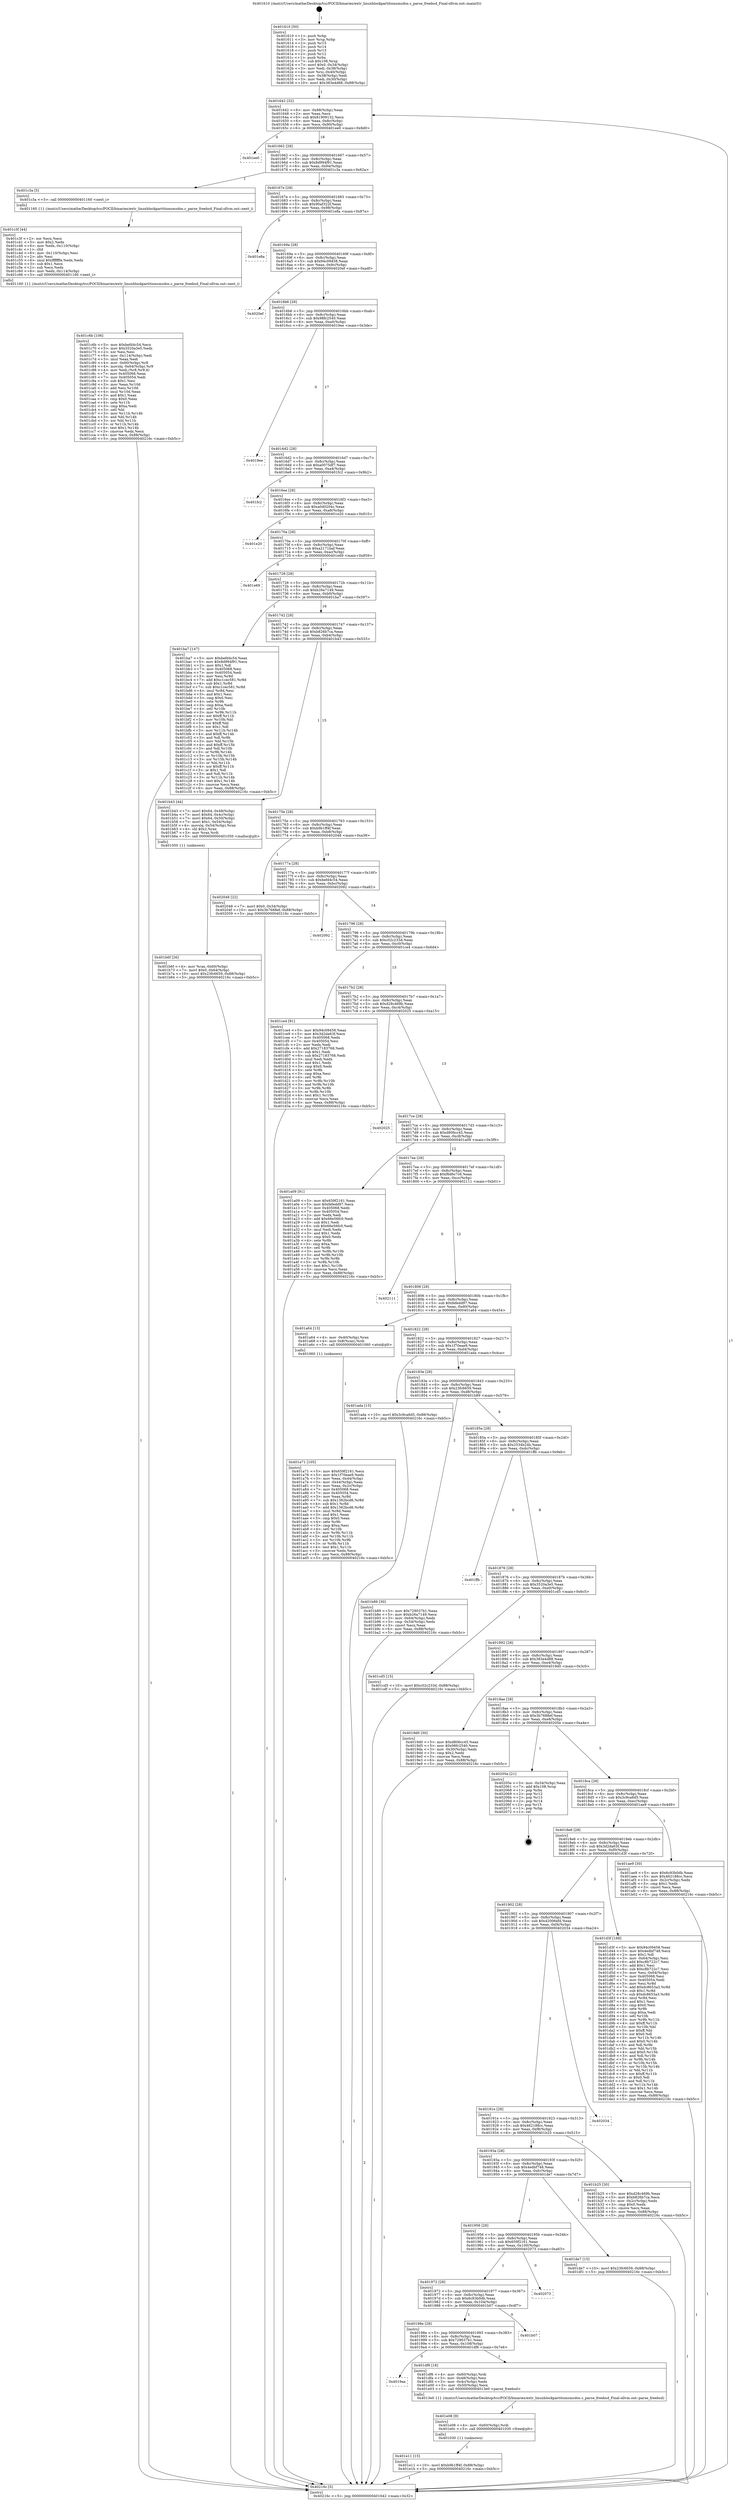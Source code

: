 digraph "0x401610" {
  label = "0x401610 (/mnt/c/Users/mathe/Desktop/tcc/POCII/binaries/extr_linuxblockpartitionsmsdos.c_parse_freebsd_Final-ollvm.out::main(0))"
  labelloc = "t"
  node[shape=record]

  Entry [label="",width=0.3,height=0.3,shape=circle,fillcolor=black,style=filled]
  "0x401642" [label="{
     0x401642 [32]\l
     | [instrs]\l
     &nbsp;&nbsp;0x401642 \<+6\>: mov -0x88(%rbp),%eax\l
     &nbsp;&nbsp;0x401648 \<+2\>: mov %eax,%ecx\l
     &nbsp;&nbsp;0x40164a \<+6\>: sub $0x81909132,%ecx\l
     &nbsp;&nbsp;0x401650 \<+6\>: mov %eax,-0x8c(%rbp)\l
     &nbsp;&nbsp;0x401656 \<+6\>: mov %ecx,-0x90(%rbp)\l
     &nbsp;&nbsp;0x40165c \<+6\>: je 0000000000401ee0 \<main+0x8d0\>\l
  }"]
  "0x401ee0" [label="{
     0x401ee0\l
  }", style=dashed]
  "0x401662" [label="{
     0x401662 [28]\l
     | [instrs]\l
     &nbsp;&nbsp;0x401662 \<+5\>: jmp 0000000000401667 \<main+0x57\>\l
     &nbsp;&nbsp;0x401667 \<+6\>: mov -0x8c(%rbp),%eax\l
     &nbsp;&nbsp;0x40166d \<+5\>: sub $0x8d994f91,%eax\l
     &nbsp;&nbsp;0x401672 \<+6\>: mov %eax,-0x94(%rbp)\l
     &nbsp;&nbsp;0x401678 \<+6\>: je 0000000000401c3a \<main+0x62a\>\l
  }"]
  Exit [label="",width=0.3,height=0.3,shape=circle,fillcolor=black,style=filled,peripheries=2]
  "0x401c3a" [label="{
     0x401c3a [5]\l
     | [instrs]\l
     &nbsp;&nbsp;0x401c3a \<+5\>: call 0000000000401160 \<next_i\>\l
     | [calls]\l
     &nbsp;&nbsp;0x401160 \{1\} (/mnt/c/Users/mathe/Desktop/tcc/POCII/binaries/extr_linuxblockpartitionsmsdos.c_parse_freebsd_Final-ollvm.out::next_i)\l
  }"]
  "0x40167e" [label="{
     0x40167e [28]\l
     | [instrs]\l
     &nbsp;&nbsp;0x40167e \<+5\>: jmp 0000000000401683 \<main+0x73\>\l
     &nbsp;&nbsp;0x401683 \<+6\>: mov -0x8c(%rbp),%eax\l
     &nbsp;&nbsp;0x401689 \<+5\>: sub $0x90af322f,%eax\l
     &nbsp;&nbsp;0x40168e \<+6\>: mov %eax,-0x98(%rbp)\l
     &nbsp;&nbsp;0x401694 \<+6\>: je 0000000000401e8a \<main+0x87a\>\l
  }"]
  "0x401e11" [label="{
     0x401e11 [15]\l
     | [instrs]\l
     &nbsp;&nbsp;0x401e11 \<+10\>: movl $0xb9b1ff4f,-0x88(%rbp)\l
     &nbsp;&nbsp;0x401e1b \<+5\>: jmp 000000000040216c \<main+0xb5c\>\l
  }"]
  "0x401e8a" [label="{
     0x401e8a\l
  }", style=dashed]
  "0x40169a" [label="{
     0x40169a [28]\l
     | [instrs]\l
     &nbsp;&nbsp;0x40169a \<+5\>: jmp 000000000040169f \<main+0x8f\>\l
     &nbsp;&nbsp;0x40169f \<+6\>: mov -0x8c(%rbp),%eax\l
     &nbsp;&nbsp;0x4016a5 \<+5\>: sub $0x94c09458,%eax\l
     &nbsp;&nbsp;0x4016aa \<+6\>: mov %eax,-0x9c(%rbp)\l
     &nbsp;&nbsp;0x4016b0 \<+6\>: je 00000000004020ef \<main+0xadf\>\l
  }"]
  "0x401e08" [label="{
     0x401e08 [9]\l
     | [instrs]\l
     &nbsp;&nbsp;0x401e08 \<+4\>: mov -0x60(%rbp),%rdi\l
     &nbsp;&nbsp;0x401e0c \<+5\>: call 0000000000401030 \<free@plt\>\l
     | [calls]\l
     &nbsp;&nbsp;0x401030 \{1\} (unknown)\l
  }"]
  "0x4020ef" [label="{
     0x4020ef\l
  }", style=dashed]
  "0x4016b6" [label="{
     0x4016b6 [28]\l
     | [instrs]\l
     &nbsp;&nbsp;0x4016b6 \<+5\>: jmp 00000000004016bb \<main+0xab\>\l
     &nbsp;&nbsp;0x4016bb \<+6\>: mov -0x8c(%rbp),%eax\l
     &nbsp;&nbsp;0x4016c1 \<+5\>: sub $0x98fc2540,%eax\l
     &nbsp;&nbsp;0x4016c6 \<+6\>: mov %eax,-0xa0(%rbp)\l
     &nbsp;&nbsp;0x4016cc \<+6\>: je 00000000004019ee \<main+0x3de\>\l
  }"]
  "0x4019aa" [label="{
     0x4019aa\l
  }", style=dashed]
  "0x4019ee" [label="{
     0x4019ee\l
  }", style=dashed]
  "0x4016d2" [label="{
     0x4016d2 [28]\l
     | [instrs]\l
     &nbsp;&nbsp;0x4016d2 \<+5\>: jmp 00000000004016d7 \<main+0xc7\>\l
     &nbsp;&nbsp;0x4016d7 \<+6\>: mov -0x8c(%rbp),%eax\l
     &nbsp;&nbsp;0x4016dd \<+5\>: sub $0xa0075df7,%eax\l
     &nbsp;&nbsp;0x4016e2 \<+6\>: mov %eax,-0xa4(%rbp)\l
     &nbsp;&nbsp;0x4016e8 \<+6\>: je 0000000000401fc2 \<main+0x9b2\>\l
  }"]
  "0x401df6" [label="{
     0x401df6 [18]\l
     | [instrs]\l
     &nbsp;&nbsp;0x401df6 \<+4\>: mov -0x60(%rbp),%rdi\l
     &nbsp;&nbsp;0x401dfa \<+3\>: mov -0x48(%rbp),%esi\l
     &nbsp;&nbsp;0x401dfd \<+3\>: mov -0x4c(%rbp),%edx\l
     &nbsp;&nbsp;0x401e00 \<+3\>: mov -0x50(%rbp),%ecx\l
     &nbsp;&nbsp;0x401e03 \<+5\>: call 00000000004013e0 \<parse_freebsd\>\l
     | [calls]\l
     &nbsp;&nbsp;0x4013e0 \{1\} (/mnt/c/Users/mathe/Desktop/tcc/POCII/binaries/extr_linuxblockpartitionsmsdos.c_parse_freebsd_Final-ollvm.out::parse_freebsd)\l
  }"]
  "0x401fc2" [label="{
     0x401fc2\l
  }", style=dashed]
  "0x4016ee" [label="{
     0x4016ee [28]\l
     | [instrs]\l
     &nbsp;&nbsp;0x4016ee \<+5\>: jmp 00000000004016f3 \<main+0xe3\>\l
     &nbsp;&nbsp;0x4016f3 \<+6\>: mov -0x8c(%rbp),%eax\l
     &nbsp;&nbsp;0x4016f9 \<+5\>: sub $0xa0d0204c,%eax\l
     &nbsp;&nbsp;0x4016fe \<+6\>: mov %eax,-0xa8(%rbp)\l
     &nbsp;&nbsp;0x401704 \<+6\>: je 0000000000401e20 \<main+0x810\>\l
  }"]
  "0x40198e" [label="{
     0x40198e [28]\l
     | [instrs]\l
     &nbsp;&nbsp;0x40198e \<+5\>: jmp 0000000000401993 \<main+0x383\>\l
     &nbsp;&nbsp;0x401993 \<+6\>: mov -0x8c(%rbp),%eax\l
     &nbsp;&nbsp;0x401999 \<+5\>: sub $0x729037b1,%eax\l
     &nbsp;&nbsp;0x40199e \<+6\>: mov %eax,-0x108(%rbp)\l
     &nbsp;&nbsp;0x4019a4 \<+6\>: je 0000000000401df6 \<main+0x7e6\>\l
  }"]
  "0x401e20" [label="{
     0x401e20\l
  }", style=dashed]
  "0x40170a" [label="{
     0x40170a [28]\l
     | [instrs]\l
     &nbsp;&nbsp;0x40170a \<+5\>: jmp 000000000040170f \<main+0xff\>\l
     &nbsp;&nbsp;0x40170f \<+6\>: mov -0x8c(%rbp),%eax\l
     &nbsp;&nbsp;0x401715 \<+5\>: sub $0xa2171baf,%eax\l
     &nbsp;&nbsp;0x40171a \<+6\>: mov %eax,-0xac(%rbp)\l
     &nbsp;&nbsp;0x401720 \<+6\>: je 0000000000401e69 \<main+0x859\>\l
  }"]
  "0x401b07" [label="{
     0x401b07\l
  }", style=dashed]
  "0x401e69" [label="{
     0x401e69\l
  }", style=dashed]
  "0x401726" [label="{
     0x401726 [28]\l
     | [instrs]\l
     &nbsp;&nbsp;0x401726 \<+5\>: jmp 000000000040172b \<main+0x11b\>\l
     &nbsp;&nbsp;0x40172b \<+6\>: mov -0x8c(%rbp),%eax\l
     &nbsp;&nbsp;0x401731 \<+5\>: sub $0xb26a7149,%eax\l
     &nbsp;&nbsp;0x401736 \<+6\>: mov %eax,-0xb0(%rbp)\l
     &nbsp;&nbsp;0x40173c \<+6\>: je 0000000000401ba7 \<main+0x597\>\l
  }"]
  "0x401972" [label="{
     0x401972 [28]\l
     | [instrs]\l
     &nbsp;&nbsp;0x401972 \<+5\>: jmp 0000000000401977 \<main+0x367\>\l
     &nbsp;&nbsp;0x401977 \<+6\>: mov -0x8c(%rbp),%eax\l
     &nbsp;&nbsp;0x40197d \<+5\>: sub $0x6c93b0db,%eax\l
     &nbsp;&nbsp;0x401982 \<+6\>: mov %eax,-0x104(%rbp)\l
     &nbsp;&nbsp;0x401988 \<+6\>: je 0000000000401b07 \<main+0x4f7\>\l
  }"]
  "0x401ba7" [label="{
     0x401ba7 [147]\l
     | [instrs]\l
     &nbsp;&nbsp;0x401ba7 \<+5\>: mov $0xbefd4c54,%eax\l
     &nbsp;&nbsp;0x401bac \<+5\>: mov $0x8d994f91,%ecx\l
     &nbsp;&nbsp;0x401bb1 \<+2\>: mov $0x1,%dl\l
     &nbsp;&nbsp;0x401bb3 \<+7\>: mov 0x405068,%esi\l
     &nbsp;&nbsp;0x401bba \<+7\>: mov 0x405054,%edi\l
     &nbsp;&nbsp;0x401bc1 \<+3\>: mov %esi,%r8d\l
     &nbsp;&nbsp;0x401bc4 \<+7\>: add $0xc1cec581,%r8d\l
     &nbsp;&nbsp;0x401bcb \<+4\>: sub $0x1,%r8d\l
     &nbsp;&nbsp;0x401bcf \<+7\>: sub $0xc1cec581,%r8d\l
     &nbsp;&nbsp;0x401bd6 \<+4\>: imul %r8d,%esi\l
     &nbsp;&nbsp;0x401bda \<+3\>: and $0x1,%esi\l
     &nbsp;&nbsp;0x401bdd \<+3\>: cmp $0x0,%esi\l
     &nbsp;&nbsp;0x401be0 \<+4\>: sete %r9b\l
     &nbsp;&nbsp;0x401be4 \<+3\>: cmp $0xa,%edi\l
     &nbsp;&nbsp;0x401be7 \<+4\>: setl %r10b\l
     &nbsp;&nbsp;0x401beb \<+3\>: mov %r9b,%r11b\l
     &nbsp;&nbsp;0x401bee \<+4\>: xor $0xff,%r11b\l
     &nbsp;&nbsp;0x401bf2 \<+3\>: mov %r10b,%bl\l
     &nbsp;&nbsp;0x401bf5 \<+3\>: xor $0xff,%bl\l
     &nbsp;&nbsp;0x401bf8 \<+3\>: xor $0x1,%dl\l
     &nbsp;&nbsp;0x401bfb \<+3\>: mov %r11b,%r14b\l
     &nbsp;&nbsp;0x401bfe \<+4\>: and $0xff,%r14b\l
     &nbsp;&nbsp;0x401c02 \<+3\>: and %dl,%r9b\l
     &nbsp;&nbsp;0x401c05 \<+3\>: mov %bl,%r15b\l
     &nbsp;&nbsp;0x401c08 \<+4\>: and $0xff,%r15b\l
     &nbsp;&nbsp;0x401c0c \<+3\>: and %dl,%r10b\l
     &nbsp;&nbsp;0x401c0f \<+3\>: or %r9b,%r14b\l
     &nbsp;&nbsp;0x401c12 \<+3\>: or %r10b,%r15b\l
     &nbsp;&nbsp;0x401c15 \<+3\>: xor %r15b,%r14b\l
     &nbsp;&nbsp;0x401c18 \<+3\>: or %bl,%r11b\l
     &nbsp;&nbsp;0x401c1b \<+4\>: xor $0xff,%r11b\l
     &nbsp;&nbsp;0x401c1f \<+3\>: or $0x1,%dl\l
     &nbsp;&nbsp;0x401c22 \<+3\>: and %dl,%r11b\l
     &nbsp;&nbsp;0x401c25 \<+3\>: or %r11b,%r14b\l
     &nbsp;&nbsp;0x401c28 \<+4\>: test $0x1,%r14b\l
     &nbsp;&nbsp;0x401c2c \<+3\>: cmovne %ecx,%eax\l
     &nbsp;&nbsp;0x401c2f \<+6\>: mov %eax,-0x88(%rbp)\l
     &nbsp;&nbsp;0x401c35 \<+5\>: jmp 000000000040216c \<main+0xb5c\>\l
  }"]
  "0x401742" [label="{
     0x401742 [28]\l
     | [instrs]\l
     &nbsp;&nbsp;0x401742 \<+5\>: jmp 0000000000401747 \<main+0x137\>\l
     &nbsp;&nbsp;0x401747 \<+6\>: mov -0x8c(%rbp),%eax\l
     &nbsp;&nbsp;0x40174d \<+5\>: sub $0xb826b7ca,%eax\l
     &nbsp;&nbsp;0x401752 \<+6\>: mov %eax,-0xb4(%rbp)\l
     &nbsp;&nbsp;0x401758 \<+6\>: je 0000000000401b43 \<main+0x533\>\l
  }"]
  "0x402073" [label="{
     0x402073\l
  }", style=dashed]
  "0x401b43" [label="{
     0x401b43 [44]\l
     | [instrs]\l
     &nbsp;&nbsp;0x401b43 \<+7\>: movl $0x64,-0x48(%rbp)\l
     &nbsp;&nbsp;0x401b4a \<+7\>: movl $0x64,-0x4c(%rbp)\l
     &nbsp;&nbsp;0x401b51 \<+7\>: movl $0x64,-0x50(%rbp)\l
     &nbsp;&nbsp;0x401b58 \<+7\>: movl $0x1,-0x54(%rbp)\l
     &nbsp;&nbsp;0x401b5f \<+4\>: movslq -0x54(%rbp),%rax\l
     &nbsp;&nbsp;0x401b63 \<+4\>: shl $0x2,%rax\l
     &nbsp;&nbsp;0x401b67 \<+3\>: mov %rax,%rdi\l
     &nbsp;&nbsp;0x401b6a \<+5\>: call 0000000000401050 \<malloc@plt\>\l
     | [calls]\l
     &nbsp;&nbsp;0x401050 \{1\} (unknown)\l
  }"]
  "0x40175e" [label="{
     0x40175e [28]\l
     | [instrs]\l
     &nbsp;&nbsp;0x40175e \<+5\>: jmp 0000000000401763 \<main+0x153\>\l
     &nbsp;&nbsp;0x401763 \<+6\>: mov -0x8c(%rbp),%eax\l
     &nbsp;&nbsp;0x401769 \<+5\>: sub $0xb9b1ff4f,%eax\l
     &nbsp;&nbsp;0x40176e \<+6\>: mov %eax,-0xb8(%rbp)\l
     &nbsp;&nbsp;0x401774 \<+6\>: je 0000000000402048 \<main+0xa38\>\l
  }"]
  "0x401956" [label="{
     0x401956 [28]\l
     | [instrs]\l
     &nbsp;&nbsp;0x401956 \<+5\>: jmp 000000000040195b \<main+0x34b\>\l
     &nbsp;&nbsp;0x40195b \<+6\>: mov -0x8c(%rbp),%eax\l
     &nbsp;&nbsp;0x401961 \<+5\>: sub $0x659f2161,%eax\l
     &nbsp;&nbsp;0x401966 \<+6\>: mov %eax,-0x100(%rbp)\l
     &nbsp;&nbsp;0x40196c \<+6\>: je 0000000000402073 \<main+0xa63\>\l
  }"]
  "0x402048" [label="{
     0x402048 [22]\l
     | [instrs]\l
     &nbsp;&nbsp;0x402048 \<+7\>: movl $0x0,-0x34(%rbp)\l
     &nbsp;&nbsp;0x40204f \<+10\>: movl $0x3b7688ef,-0x88(%rbp)\l
     &nbsp;&nbsp;0x402059 \<+5\>: jmp 000000000040216c \<main+0xb5c\>\l
  }"]
  "0x40177a" [label="{
     0x40177a [28]\l
     | [instrs]\l
     &nbsp;&nbsp;0x40177a \<+5\>: jmp 000000000040177f \<main+0x16f\>\l
     &nbsp;&nbsp;0x40177f \<+6\>: mov -0x8c(%rbp),%eax\l
     &nbsp;&nbsp;0x401785 \<+5\>: sub $0xbefd4c54,%eax\l
     &nbsp;&nbsp;0x40178a \<+6\>: mov %eax,-0xbc(%rbp)\l
     &nbsp;&nbsp;0x401790 \<+6\>: je 0000000000402092 \<main+0xa82\>\l
  }"]
  "0x401de7" [label="{
     0x401de7 [15]\l
     | [instrs]\l
     &nbsp;&nbsp;0x401de7 \<+10\>: movl $0x23fc6659,-0x88(%rbp)\l
     &nbsp;&nbsp;0x401df1 \<+5\>: jmp 000000000040216c \<main+0xb5c\>\l
  }"]
  "0x402092" [label="{
     0x402092\l
  }", style=dashed]
  "0x401796" [label="{
     0x401796 [28]\l
     | [instrs]\l
     &nbsp;&nbsp;0x401796 \<+5\>: jmp 000000000040179b \<main+0x18b\>\l
     &nbsp;&nbsp;0x40179b \<+6\>: mov -0x8c(%rbp),%eax\l
     &nbsp;&nbsp;0x4017a1 \<+5\>: sub $0xc02c233d,%eax\l
     &nbsp;&nbsp;0x4017a6 \<+6\>: mov %eax,-0xc0(%rbp)\l
     &nbsp;&nbsp;0x4017ac \<+6\>: je 0000000000401ce4 \<main+0x6d4\>\l
  }"]
  "0x401c6b" [label="{
     0x401c6b [106]\l
     | [instrs]\l
     &nbsp;&nbsp;0x401c6b \<+5\>: mov $0xbefd4c54,%ecx\l
     &nbsp;&nbsp;0x401c70 \<+5\>: mov $0x3520a3e5,%edx\l
     &nbsp;&nbsp;0x401c75 \<+2\>: xor %esi,%esi\l
     &nbsp;&nbsp;0x401c77 \<+6\>: mov -0x114(%rbp),%edi\l
     &nbsp;&nbsp;0x401c7d \<+3\>: imul %eax,%edi\l
     &nbsp;&nbsp;0x401c80 \<+4\>: mov -0x60(%rbp),%r8\l
     &nbsp;&nbsp;0x401c84 \<+4\>: movslq -0x64(%rbp),%r9\l
     &nbsp;&nbsp;0x401c88 \<+4\>: mov %edi,(%r8,%r9,4)\l
     &nbsp;&nbsp;0x401c8c \<+7\>: mov 0x405068,%eax\l
     &nbsp;&nbsp;0x401c93 \<+7\>: mov 0x405054,%edi\l
     &nbsp;&nbsp;0x401c9a \<+3\>: sub $0x1,%esi\l
     &nbsp;&nbsp;0x401c9d \<+3\>: mov %eax,%r10d\l
     &nbsp;&nbsp;0x401ca0 \<+3\>: add %esi,%r10d\l
     &nbsp;&nbsp;0x401ca3 \<+4\>: imul %r10d,%eax\l
     &nbsp;&nbsp;0x401ca7 \<+3\>: and $0x1,%eax\l
     &nbsp;&nbsp;0x401caa \<+3\>: cmp $0x0,%eax\l
     &nbsp;&nbsp;0x401cad \<+4\>: sete %r11b\l
     &nbsp;&nbsp;0x401cb1 \<+3\>: cmp $0xa,%edi\l
     &nbsp;&nbsp;0x401cb4 \<+3\>: setl %bl\l
     &nbsp;&nbsp;0x401cb7 \<+3\>: mov %r11b,%r14b\l
     &nbsp;&nbsp;0x401cba \<+3\>: and %bl,%r14b\l
     &nbsp;&nbsp;0x401cbd \<+3\>: xor %bl,%r11b\l
     &nbsp;&nbsp;0x401cc0 \<+3\>: or %r11b,%r14b\l
     &nbsp;&nbsp;0x401cc3 \<+4\>: test $0x1,%r14b\l
     &nbsp;&nbsp;0x401cc7 \<+3\>: cmovne %edx,%ecx\l
     &nbsp;&nbsp;0x401cca \<+6\>: mov %ecx,-0x88(%rbp)\l
     &nbsp;&nbsp;0x401cd0 \<+5\>: jmp 000000000040216c \<main+0xb5c\>\l
  }"]
  "0x401ce4" [label="{
     0x401ce4 [91]\l
     | [instrs]\l
     &nbsp;&nbsp;0x401ce4 \<+5\>: mov $0x94c09458,%eax\l
     &nbsp;&nbsp;0x401ce9 \<+5\>: mov $0x3d2da63f,%ecx\l
     &nbsp;&nbsp;0x401cee \<+7\>: mov 0x405068,%edx\l
     &nbsp;&nbsp;0x401cf5 \<+7\>: mov 0x405054,%esi\l
     &nbsp;&nbsp;0x401cfc \<+2\>: mov %edx,%edi\l
     &nbsp;&nbsp;0x401cfe \<+6\>: add $0x27183768,%edi\l
     &nbsp;&nbsp;0x401d04 \<+3\>: sub $0x1,%edi\l
     &nbsp;&nbsp;0x401d07 \<+6\>: sub $0x27183768,%edi\l
     &nbsp;&nbsp;0x401d0d \<+3\>: imul %edi,%edx\l
     &nbsp;&nbsp;0x401d10 \<+3\>: and $0x1,%edx\l
     &nbsp;&nbsp;0x401d13 \<+3\>: cmp $0x0,%edx\l
     &nbsp;&nbsp;0x401d16 \<+4\>: sete %r8b\l
     &nbsp;&nbsp;0x401d1a \<+3\>: cmp $0xa,%esi\l
     &nbsp;&nbsp;0x401d1d \<+4\>: setl %r9b\l
     &nbsp;&nbsp;0x401d21 \<+3\>: mov %r8b,%r10b\l
     &nbsp;&nbsp;0x401d24 \<+3\>: and %r9b,%r10b\l
     &nbsp;&nbsp;0x401d27 \<+3\>: xor %r9b,%r8b\l
     &nbsp;&nbsp;0x401d2a \<+3\>: or %r8b,%r10b\l
     &nbsp;&nbsp;0x401d2d \<+4\>: test $0x1,%r10b\l
     &nbsp;&nbsp;0x401d31 \<+3\>: cmovne %ecx,%eax\l
     &nbsp;&nbsp;0x401d34 \<+6\>: mov %eax,-0x88(%rbp)\l
     &nbsp;&nbsp;0x401d3a \<+5\>: jmp 000000000040216c \<main+0xb5c\>\l
  }"]
  "0x4017b2" [label="{
     0x4017b2 [28]\l
     | [instrs]\l
     &nbsp;&nbsp;0x4017b2 \<+5\>: jmp 00000000004017b7 \<main+0x1a7\>\l
     &nbsp;&nbsp;0x4017b7 \<+6\>: mov -0x8c(%rbp),%eax\l
     &nbsp;&nbsp;0x4017bd \<+5\>: sub $0xd28c469b,%eax\l
     &nbsp;&nbsp;0x4017c2 \<+6\>: mov %eax,-0xc4(%rbp)\l
     &nbsp;&nbsp;0x4017c8 \<+6\>: je 0000000000402025 \<main+0xa15\>\l
  }"]
  "0x401c3f" [label="{
     0x401c3f [44]\l
     | [instrs]\l
     &nbsp;&nbsp;0x401c3f \<+2\>: xor %ecx,%ecx\l
     &nbsp;&nbsp;0x401c41 \<+5\>: mov $0x2,%edx\l
     &nbsp;&nbsp;0x401c46 \<+6\>: mov %edx,-0x110(%rbp)\l
     &nbsp;&nbsp;0x401c4c \<+1\>: cltd\l
     &nbsp;&nbsp;0x401c4d \<+6\>: mov -0x110(%rbp),%esi\l
     &nbsp;&nbsp;0x401c53 \<+2\>: idiv %esi\l
     &nbsp;&nbsp;0x401c55 \<+6\>: imul $0xfffffffe,%edx,%edx\l
     &nbsp;&nbsp;0x401c5b \<+3\>: sub $0x1,%ecx\l
     &nbsp;&nbsp;0x401c5e \<+2\>: sub %ecx,%edx\l
     &nbsp;&nbsp;0x401c60 \<+6\>: mov %edx,-0x114(%rbp)\l
     &nbsp;&nbsp;0x401c66 \<+5\>: call 0000000000401160 \<next_i\>\l
     | [calls]\l
     &nbsp;&nbsp;0x401160 \{1\} (/mnt/c/Users/mathe/Desktop/tcc/POCII/binaries/extr_linuxblockpartitionsmsdos.c_parse_freebsd_Final-ollvm.out::next_i)\l
  }"]
  "0x402025" [label="{
     0x402025\l
  }", style=dashed]
  "0x4017ce" [label="{
     0x4017ce [28]\l
     | [instrs]\l
     &nbsp;&nbsp;0x4017ce \<+5\>: jmp 00000000004017d3 \<main+0x1c3\>\l
     &nbsp;&nbsp;0x4017d3 \<+6\>: mov -0x8c(%rbp),%eax\l
     &nbsp;&nbsp;0x4017d9 \<+5\>: sub $0xd806cc45,%eax\l
     &nbsp;&nbsp;0x4017de \<+6\>: mov %eax,-0xc8(%rbp)\l
     &nbsp;&nbsp;0x4017e4 \<+6\>: je 0000000000401a09 \<main+0x3f9\>\l
  }"]
  "0x401b6f" [label="{
     0x401b6f [26]\l
     | [instrs]\l
     &nbsp;&nbsp;0x401b6f \<+4\>: mov %rax,-0x60(%rbp)\l
     &nbsp;&nbsp;0x401b73 \<+7\>: movl $0x0,-0x64(%rbp)\l
     &nbsp;&nbsp;0x401b7a \<+10\>: movl $0x23fc6659,-0x88(%rbp)\l
     &nbsp;&nbsp;0x401b84 \<+5\>: jmp 000000000040216c \<main+0xb5c\>\l
  }"]
  "0x401a09" [label="{
     0x401a09 [91]\l
     | [instrs]\l
     &nbsp;&nbsp;0x401a09 \<+5\>: mov $0x659f2161,%eax\l
     &nbsp;&nbsp;0x401a0e \<+5\>: mov $0xfefedd97,%ecx\l
     &nbsp;&nbsp;0x401a13 \<+7\>: mov 0x405068,%edx\l
     &nbsp;&nbsp;0x401a1a \<+7\>: mov 0x405054,%esi\l
     &nbsp;&nbsp;0x401a21 \<+2\>: mov %edx,%edi\l
     &nbsp;&nbsp;0x401a23 \<+6\>: add $0x66e56fc0,%edi\l
     &nbsp;&nbsp;0x401a29 \<+3\>: sub $0x1,%edi\l
     &nbsp;&nbsp;0x401a2c \<+6\>: sub $0x66e56fc0,%edi\l
     &nbsp;&nbsp;0x401a32 \<+3\>: imul %edi,%edx\l
     &nbsp;&nbsp;0x401a35 \<+3\>: and $0x1,%edx\l
     &nbsp;&nbsp;0x401a38 \<+3\>: cmp $0x0,%edx\l
     &nbsp;&nbsp;0x401a3b \<+4\>: sete %r8b\l
     &nbsp;&nbsp;0x401a3f \<+3\>: cmp $0xa,%esi\l
     &nbsp;&nbsp;0x401a42 \<+4\>: setl %r9b\l
     &nbsp;&nbsp;0x401a46 \<+3\>: mov %r8b,%r10b\l
     &nbsp;&nbsp;0x401a49 \<+3\>: and %r9b,%r10b\l
     &nbsp;&nbsp;0x401a4c \<+3\>: xor %r9b,%r8b\l
     &nbsp;&nbsp;0x401a4f \<+3\>: or %r8b,%r10b\l
     &nbsp;&nbsp;0x401a52 \<+4\>: test $0x1,%r10b\l
     &nbsp;&nbsp;0x401a56 \<+3\>: cmovne %ecx,%eax\l
     &nbsp;&nbsp;0x401a59 \<+6\>: mov %eax,-0x88(%rbp)\l
     &nbsp;&nbsp;0x401a5f \<+5\>: jmp 000000000040216c \<main+0xb5c\>\l
  }"]
  "0x4017ea" [label="{
     0x4017ea [28]\l
     | [instrs]\l
     &nbsp;&nbsp;0x4017ea \<+5\>: jmp 00000000004017ef \<main+0x1df\>\l
     &nbsp;&nbsp;0x4017ef \<+6\>: mov -0x8c(%rbp),%eax\l
     &nbsp;&nbsp;0x4017f5 \<+5\>: sub $0xf6d6c7c6,%eax\l
     &nbsp;&nbsp;0x4017fa \<+6\>: mov %eax,-0xcc(%rbp)\l
     &nbsp;&nbsp;0x401800 \<+6\>: je 0000000000402111 \<main+0xb01\>\l
  }"]
  "0x40193a" [label="{
     0x40193a [28]\l
     | [instrs]\l
     &nbsp;&nbsp;0x40193a \<+5\>: jmp 000000000040193f \<main+0x32f\>\l
     &nbsp;&nbsp;0x40193f \<+6\>: mov -0x8c(%rbp),%eax\l
     &nbsp;&nbsp;0x401945 \<+5\>: sub $0x4edbf748,%eax\l
     &nbsp;&nbsp;0x40194a \<+6\>: mov %eax,-0xfc(%rbp)\l
     &nbsp;&nbsp;0x401950 \<+6\>: je 0000000000401de7 \<main+0x7d7\>\l
  }"]
  "0x402111" [label="{
     0x402111\l
  }", style=dashed]
  "0x401806" [label="{
     0x401806 [28]\l
     | [instrs]\l
     &nbsp;&nbsp;0x401806 \<+5\>: jmp 000000000040180b \<main+0x1fb\>\l
     &nbsp;&nbsp;0x40180b \<+6\>: mov -0x8c(%rbp),%eax\l
     &nbsp;&nbsp;0x401811 \<+5\>: sub $0xfefedd97,%eax\l
     &nbsp;&nbsp;0x401816 \<+6\>: mov %eax,-0xd0(%rbp)\l
     &nbsp;&nbsp;0x40181c \<+6\>: je 0000000000401a64 \<main+0x454\>\l
  }"]
  "0x401b25" [label="{
     0x401b25 [30]\l
     | [instrs]\l
     &nbsp;&nbsp;0x401b25 \<+5\>: mov $0xd28c469b,%eax\l
     &nbsp;&nbsp;0x401b2a \<+5\>: mov $0xb826b7ca,%ecx\l
     &nbsp;&nbsp;0x401b2f \<+3\>: mov -0x2c(%rbp),%edx\l
     &nbsp;&nbsp;0x401b32 \<+3\>: cmp $0x0,%edx\l
     &nbsp;&nbsp;0x401b35 \<+3\>: cmove %ecx,%eax\l
     &nbsp;&nbsp;0x401b38 \<+6\>: mov %eax,-0x88(%rbp)\l
     &nbsp;&nbsp;0x401b3e \<+5\>: jmp 000000000040216c \<main+0xb5c\>\l
  }"]
  "0x401a64" [label="{
     0x401a64 [13]\l
     | [instrs]\l
     &nbsp;&nbsp;0x401a64 \<+4\>: mov -0x40(%rbp),%rax\l
     &nbsp;&nbsp;0x401a68 \<+4\>: mov 0x8(%rax),%rdi\l
     &nbsp;&nbsp;0x401a6c \<+5\>: call 0000000000401060 \<atoi@plt\>\l
     | [calls]\l
     &nbsp;&nbsp;0x401060 \{1\} (unknown)\l
  }"]
  "0x401822" [label="{
     0x401822 [28]\l
     | [instrs]\l
     &nbsp;&nbsp;0x401822 \<+5\>: jmp 0000000000401827 \<main+0x217\>\l
     &nbsp;&nbsp;0x401827 \<+6\>: mov -0x8c(%rbp),%eax\l
     &nbsp;&nbsp;0x40182d \<+5\>: sub $0x1f70eae9,%eax\l
     &nbsp;&nbsp;0x401832 \<+6\>: mov %eax,-0xd4(%rbp)\l
     &nbsp;&nbsp;0x401838 \<+6\>: je 0000000000401ada \<main+0x4ca\>\l
  }"]
  "0x40191e" [label="{
     0x40191e [28]\l
     | [instrs]\l
     &nbsp;&nbsp;0x40191e \<+5\>: jmp 0000000000401923 \<main+0x313\>\l
     &nbsp;&nbsp;0x401923 \<+6\>: mov -0x8c(%rbp),%eax\l
     &nbsp;&nbsp;0x401929 \<+5\>: sub $0x462188cc,%eax\l
     &nbsp;&nbsp;0x40192e \<+6\>: mov %eax,-0xf8(%rbp)\l
     &nbsp;&nbsp;0x401934 \<+6\>: je 0000000000401b25 \<main+0x515\>\l
  }"]
  "0x401ada" [label="{
     0x401ada [15]\l
     | [instrs]\l
     &nbsp;&nbsp;0x401ada \<+10\>: movl $0x3c9ca6d5,-0x88(%rbp)\l
     &nbsp;&nbsp;0x401ae4 \<+5\>: jmp 000000000040216c \<main+0xb5c\>\l
  }"]
  "0x40183e" [label="{
     0x40183e [28]\l
     | [instrs]\l
     &nbsp;&nbsp;0x40183e \<+5\>: jmp 0000000000401843 \<main+0x233\>\l
     &nbsp;&nbsp;0x401843 \<+6\>: mov -0x8c(%rbp),%eax\l
     &nbsp;&nbsp;0x401849 \<+5\>: sub $0x23fc6659,%eax\l
     &nbsp;&nbsp;0x40184e \<+6\>: mov %eax,-0xd8(%rbp)\l
     &nbsp;&nbsp;0x401854 \<+6\>: je 0000000000401b89 \<main+0x579\>\l
  }"]
  "0x402034" [label="{
     0x402034\l
  }", style=dashed]
  "0x401b89" [label="{
     0x401b89 [30]\l
     | [instrs]\l
     &nbsp;&nbsp;0x401b89 \<+5\>: mov $0x729037b1,%eax\l
     &nbsp;&nbsp;0x401b8e \<+5\>: mov $0xb26a7149,%ecx\l
     &nbsp;&nbsp;0x401b93 \<+3\>: mov -0x64(%rbp),%edx\l
     &nbsp;&nbsp;0x401b96 \<+3\>: cmp -0x54(%rbp),%edx\l
     &nbsp;&nbsp;0x401b99 \<+3\>: cmovl %ecx,%eax\l
     &nbsp;&nbsp;0x401b9c \<+6\>: mov %eax,-0x88(%rbp)\l
     &nbsp;&nbsp;0x401ba2 \<+5\>: jmp 000000000040216c \<main+0xb5c\>\l
  }"]
  "0x40185a" [label="{
     0x40185a [28]\l
     | [instrs]\l
     &nbsp;&nbsp;0x40185a \<+5\>: jmp 000000000040185f \<main+0x24f\>\l
     &nbsp;&nbsp;0x40185f \<+6\>: mov -0x8c(%rbp),%eax\l
     &nbsp;&nbsp;0x401865 \<+5\>: sub $0x2534b24b,%eax\l
     &nbsp;&nbsp;0x40186a \<+6\>: mov %eax,-0xdc(%rbp)\l
     &nbsp;&nbsp;0x401870 \<+6\>: je 0000000000401ffb \<main+0x9eb\>\l
  }"]
  "0x401902" [label="{
     0x401902 [28]\l
     | [instrs]\l
     &nbsp;&nbsp;0x401902 \<+5\>: jmp 0000000000401907 \<main+0x2f7\>\l
     &nbsp;&nbsp;0x401907 \<+6\>: mov -0x8c(%rbp),%eax\l
     &nbsp;&nbsp;0x40190d \<+5\>: sub $0x42006efd,%eax\l
     &nbsp;&nbsp;0x401912 \<+6\>: mov %eax,-0xf4(%rbp)\l
     &nbsp;&nbsp;0x401918 \<+6\>: je 0000000000402034 \<main+0xa24\>\l
  }"]
  "0x401ffb" [label="{
     0x401ffb\l
  }", style=dashed]
  "0x401876" [label="{
     0x401876 [28]\l
     | [instrs]\l
     &nbsp;&nbsp;0x401876 \<+5\>: jmp 000000000040187b \<main+0x26b\>\l
     &nbsp;&nbsp;0x40187b \<+6\>: mov -0x8c(%rbp),%eax\l
     &nbsp;&nbsp;0x401881 \<+5\>: sub $0x3520a3e5,%eax\l
     &nbsp;&nbsp;0x401886 \<+6\>: mov %eax,-0xe0(%rbp)\l
     &nbsp;&nbsp;0x40188c \<+6\>: je 0000000000401cd5 \<main+0x6c5\>\l
  }"]
  "0x401d3f" [label="{
     0x401d3f [168]\l
     | [instrs]\l
     &nbsp;&nbsp;0x401d3f \<+5\>: mov $0x94c09458,%eax\l
     &nbsp;&nbsp;0x401d44 \<+5\>: mov $0x4edbf748,%ecx\l
     &nbsp;&nbsp;0x401d49 \<+2\>: mov $0x1,%dl\l
     &nbsp;&nbsp;0x401d4b \<+3\>: mov -0x64(%rbp),%esi\l
     &nbsp;&nbsp;0x401d4e \<+6\>: add $0xc8b722c7,%esi\l
     &nbsp;&nbsp;0x401d54 \<+3\>: add $0x1,%esi\l
     &nbsp;&nbsp;0x401d57 \<+6\>: sub $0xc8b722c7,%esi\l
     &nbsp;&nbsp;0x401d5d \<+3\>: mov %esi,-0x64(%rbp)\l
     &nbsp;&nbsp;0x401d60 \<+7\>: mov 0x405068,%esi\l
     &nbsp;&nbsp;0x401d67 \<+7\>: mov 0x405054,%edi\l
     &nbsp;&nbsp;0x401d6e \<+3\>: mov %esi,%r8d\l
     &nbsp;&nbsp;0x401d71 \<+7\>: add $0xdc8653a3,%r8d\l
     &nbsp;&nbsp;0x401d78 \<+4\>: sub $0x1,%r8d\l
     &nbsp;&nbsp;0x401d7c \<+7\>: sub $0xdc8653a3,%r8d\l
     &nbsp;&nbsp;0x401d83 \<+4\>: imul %r8d,%esi\l
     &nbsp;&nbsp;0x401d87 \<+3\>: and $0x1,%esi\l
     &nbsp;&nbsp;0x401d8a \<+3\>: cmp $0x0,%esi\l
     &nbsp;&nbsp;0x401d8d \<+4\>: sete %r9b\l
     &nbsp;&nbsp;0x401d91 \<+3\>: cmp $0xa,%edi\l
     &nbsp;&nbsp;0x401d94 \<+4\>: setl %r10b\l
     &nbsp;&nbsp;0x401d98 \<+3\>: mov %r9b,%r11b\l
     &nbsp;&nbsp;0x401d9b \<+4\>: xor $0xff,%r11b\l
     &nbsp;&nbsp;0x401d9f \<+3\>: mov %r10b,%bl\l
     &nbsp;&nbsp;0x401da2 \<+3\>: xor $0xff,%bl\l
     &nbsp;&nbsp;0x401da5 \<+3\>: xor $0x0,%dl\l
     &nbsp;&nbsp;0x401da8 \<+3\>: mov %r11b,%r14b\l
     &nbsp;&nbsp;0x401dab \<+4\>: and $0x0,%r14b\l
     &nbsp;&nbsp;0x401daf \<+3\>: and %dl,%r9b\l
     &nbsp;&nbsp;0x401db2 \<+3\>: mov %bl,%r15b\l
     &nbsp;&nbsp;0x401db5 \<+4\>: and $0x0,%r15b\l
     &nbsp;&nbsp;0x401db9 \<+3\>: and %dl,%r10b\l
     &nbsp;&nbsp;0x401dbc \<+3\>: or %r9b,%r14b\l
     &nbsp;&nbsp;0x401dbf \<+3\>: or %r10b,%r15b\l
     &nbsp;&nbsp;0x401dc2 \<+3\>: xor %r15b,%r14b\l
     &nbsp;&nbsp;0x401dc5 \<+3\>: or %bl,%r11b\l
     &nbsp;&nbsp;0x401dc8 \<+4\>: xor $0xff,%r11b\l
     &nbsp;&nbsp;0x401dcc \<+3\>: or $0x0,%dl\l
     &nbsp;&nbsp;0x401dcf \<+3\>: and %dl,%r11b\l
     &nbsp;&nbsp;0x401dd2 \<+3\>: or %r11b,%r14b\l
     &nbsp;&nbsp;0x401dd5 \<+4\>: test $0x1,%r14b\l
     &nbsp;&nbsp;0x401dd9 \<+3\>: cmovne %ecx,%eax\l
     &nbsp;&nbsp;0x401ddc \<+6\>: mov %eax,-0x88(%rbp)\l
     &nbsp;&nbsp;0x401de2 \<+5\>: jmp 000000000040216c \<main+0xb5c\>\l
  }"]
  "0x401cd5" [label="{
     0x401cd5 [15]\l
     | [instrs]\l
     &nbsp;&nbsp;0x401cd5 \<+10\>: movl $0xc02c233d,-0x88(%rbp)\l
     &nbsp;&nbsp;0x401cdf \<+5\>: jmp 000000000040216c \<main+0xb5c\>\l
  }"]
  "0x401892" [label="{
     0x401892 [28]\l
     | [instrs]\l
     &nbsp;&nbsp;0x401892 \<+5\>: jmp 0000000000401897 \<main+0x287\>\l
     &nbsp;&nbsp;0x401897 \<+6\>: mov -0x8c(%rbp),%eax\l
     &nbsp;&nbsp;0x40189d \<+5\>: sub $0x383e4d88,%eax\l
     &nbsp;&nbsp;0x4018a2 \<+6\>: mov %eax,-0xe4(%rbp)\l
     &nbsp;&nbsp;0x4018a8 \<+6\>: je 00000000004019d0 \<main+0x3c0\>\l
  }"]
  "0x4018e6" [label="{
     0x4018e6 [28]\l
     | [instrs]\l
     &nbsp;&nbsp;0x4018e6 \<+5\>: jmp 00000000004018eb \<main+0x2db\>\l
     &nbsp;&nbsp;0x4018eb \<+6\>: mov -0x8c(%rbp),%eax\l
     &nbsp;&nbsp;0x4018f1 \<+5\>: sub $0x3d2da63f,%eax\l
     &nbsp;&nbsp;0x4018f6 \<+6\>: mov %eax,-0xf0(%rbp)\l
     &nbsp;&nbsp;0x4018fc \<+6\>: je 0000000000401d3f \<main+0x72f\>\l
  }"]
  "0x4019d0" [label="{
     0x4019d0 [30]\l
     | [instrs]\l
     &nbsp;&nbsp;0x4019d0 \<+5\>: mov $0xd806cc45,%eax\l
     &nbsp;&nbsp;0x4019d5 \<+5\>: mov $0x98fc2540,%ecx\l
     &nbsp;&nbsp;0x4019da \<+3\>: mov -0x30(%rbp),%edx\l
     &nbsp;&nbsp;0x4019dd \<+3\>: cmp $0x2,%edx\l
     &nbsp;&nbsp;0x4019e0 \<+3\>: cmovne %ecx,%eax\l
     &nbsp;&nbsp;0x4019e3 \<+6\>: mov %eax,-0x88(%rbp)\l
     &nbsp;&nbsp;0x4019e9 \<+5\>: jmp 000000000040216c \<main+0xb5c\>\l
  }"]
  "0x4018ae" [label="{
     0x4018ae [28]\l
     | [instrs]\l
     &nbsp;&nbsp;0x4018ae \<+5\>: jmp 00000000004018b3 \<main+0x2a3\>\l
     &nbsp;&nbsp;0x4018b3 \<+6\>: mov -0x8c(%rbp),%eax\l
     &nbsp;&nbsp;0x4018b9 \<+5\>: sub $0x3b7688ef,%eax\l
     &nbsp;&nbsp;0x4018be \<+6\>: mov %eax,-0xe8(%rbp)\l
     &nbsp;&nbsp;0x4018c4 \<+6\>: je 000000000040205e \<main+0xa4e\>\l
  }"]
  "0x40216c" [label="{
     0x40216c [5]\l
     | [instrs]\l
     &nbsp;&nbsp;0x40216c \<+5\>: jmp 0000000000401642 \<main+0x32\>\l
  }"]
  "0x401610" [label="{
     0x401610 [50]\l
     | [instrs]\l
     &nbsp;&nbsp;0x401610 \<+1\>: push %rbp\l
     &nbsp;&nbsp;0x401611 \<+3\>: mov %rsp,%rbp\l
     &nbsp;&nbsp;0x401614 \<+2\>: push %r15\l
     &nbsp;&nbsp;0x401616 \<+2\>: push %r14\l
     &nbsp;&nbsp;0x401618 \<+2\>: push %r13\l
     &nbsp;&nbsp;0x40161a \<+2\>: push %r12\l
     &nbsp;&nbsp;0x40161c \<+1\>: push %rbx\l
     &nbsp;&nbsp;0x40161d \<+7\>: sub $0x108,%rsp\l
     &nbsp;&nbsp;0x401624 \<+7\>: movl $0x0,-0x34(%rbp)\l
     &nbsp;&nbsp;0x40162b \<+3\>: mov %edi,-0x38(%rbp)\l
     &nbsp;&nbsp;0x40162e \<+4\>: mov %rsi,-0x40(%rbp)\l
     &nbsp;&nbsp;0x401632 \<+3\>: mov -0x38(%rbp),%edi\l
     &nbsp;&nbsp;0x401635 \<+3\>: mov %edi,-0x30(%rbp)\l
     &nbsp;&nbsp;0x401638 \<+10\>: movl $0x383e4d88,-0x88(%rbp)\l
  }"]
  "0x401a71" [label="{
     0x401a71 [105]\l
     | [instrs]\l
     &nbsp;&nbsp;0x401a71 \<+5\>: mov $0x659f2161,%ecx\l
     &nbsp;&nbsp;0x401a76 \<+5\>: mov $0x1f70eae9,%edx\l
     &nbsp;&nbsp;0x401a7b \<+3\>: mov %eax,-0x44(%rbp)\l
     &nbsp;&nbsp;0x401a7e \<+3\>: mov -0x44(%rbp),%eax\l
     &nbsp;&nbsp;0x401a81 \<+3\>: mov %eax,-0x2c(%rbp)\l
     &nbsp;&nbsp;0x401a84 \<+7\>: mov 0x405068,%eax\l
     &nbsp;&nbsp;0x401a8b \<+7\>: mov 0x405054,%esi\l
     &nbsp;&nbsp;0x401a92 \<+3\>: mov %eax,%r8d\l
     &nbsp;&nbsp;0x401a95 \<+7\>: sub $0x1362bcd6,%r8d\l
     &nbsp;&nbsp;0x401a9c \<+4\>: sub $0x1,%r8d\l
     &nbsp;&nbsp;0x401aa0 \<+7\>: add $0x1362bcd6,%r8d\l
     &nbsp;&nbsp;0x401aa7 \<+4\>: imul %r8d,%eax\l
     &nbsp;&nbsp;0x401aab \<+3\>: and $0x1,%eax\l
     &nbsp;&nbsp;0x401aae \<+3\>: cmp $0x0,%eax\l
     &nbsp;&nbsp;0x401ab1 \<+4\>: sete %r9b\l
     &nbsp;&nbsp;0x401ab5 \<+3\>: cmp $0xa,%esi\l
     &nbsp;&nbsp;0x401ab8 \<+4\>: setl %r10b\l
     &nbsp;&nbsp;0x401abc \<+3\>: mov %r9b,%r11b\l
     &nbsp;&nbsp;0x401abf \<+3\>: and %r10b,%r11b\l
     &nbsp;&nbsp;0x401ac2 \<+3\>: xor %r10b,%r9b\l
     &nbsp;&nbsp;0x401ac5 \<+3\>: or %r9b,%r11b\l
     &nbsp;&nbsp;0x401ac8 \<+4\>: test $0x1,%r11b\l
     &nbsp;&nbsp;0x401acc \<+3\>: cmovne %edx,%ecx\l
     &nbsp;&nbsp;0x401acf \<+6\>: mov %ecx,-0x88(%rbp)\l
     &nbsp;&nbsp;0x401ad5 \<+5\>: jmp 000000000040216c \<main+0xb5c\>\l
  }"]
  "0x401ae9" [label="{
     0x401ae9 [30]\l
     | [instrs]\l
     &nbsp;&nbsp;0x401ae9 \<+5\>: mov $0x6c93b0db,%eax\l
     &nbsp;&nbsp;0x401aee \<+5\>: mov $0x462188cc,%ecx\l
     &nbsp;&nbsp;0x401af3 \<+3\>: mov -0x2c(%rbp),%edx\l
     &nbsp;&nbsp;0x401af6 \<+3\>: cmp $0x1,%edx\l
     &nbsp;&nbsp;0x401af9 \<+3\>: cmovl %ecx,%eax\l
     &nbsp;&nbsp;0x401afc \<+6\>: mov %eax,-0x88(%rbp)\l
     &nbsp;&nbsp;0x401b02 \<+5\>: jmp 000000000040216c \<main+0xb5c\>\l
  }"]
  "0x40205e" [label="{
     0x40205e [21]\l
     | [instrs]\l
     &nbsp;&nbsp;0x40205e \<+3\>: mov -0x34(%rbp),%eax\l
     &nbsp;&nbsp;0x402061 \<+7\>: add $0x108,%rsp\l
     &nbsp;&nbsp;0x402068 \<+1\>: pop %rbx\l
     &nbsp;&nbsp;0x402069 \<+2\>: pop %r12\l
     &nbsp;&nbsp;0x40206b \<+2\>: pop %r13\l
     &nbsp;&nbsp;0x40206d \<+2\>: pop %r14\l
     &nbsp;&nbsp;0x40206f \<+2\>: pop %r15\l
     &nbsp;&nbsp;0x402071 \<+1\>: pop %rbp\l
     &nbsp;&nbsp;0x402072 \<+1\>: ret\l
  }"]
  "0x4018ca" [label="{
     0x4018ca [28]\l
     | [instrs]\l
     &nbsp;&nbsp;0x4018ca \<+5\>: jmp 00000000004018cf \<main+0x2bf\>\l
     &nbsp;&nbsp;0x4018cf \<+6\>: mov -0x8c(%rbp),%eax\l
     &nbsp;&nbsp;0x4018d5 \<+5\>: sub $0x3c9ca6d5,%eax\l
     &nbsp;&nbsp;0x4018da \<+6\>: mov %eax,-0xec(%rbp)\l
     &nbsp;&nbsp;0x4018e0 \<+6\>: je 0000000000401ae9 \<main+0x4d9\>\l
  }"]
  Entry -> "0x401610" [label=" 1"]
  "0x401642" -> "0x401ee0" [label=" 0"]
  "0x401642" -> "0x401662" [label=" 18"]
  "0x40205e" -> Exit [label=" 1"]
  "0x401662" -> "0x401c3a" [label=" 1"]
  "0x401662" -> "0x40167e" [label=" 17"]
  "0x402048" -> "0x40216c" [label=" 1"]
  "0x40167e" -> "0x401e8a" [label=" 0"]
  "0x40167e" -> "0x40169a" [label=" 17"]
  "0x401e11" -> "0x40216c" [label=" 1"]
  "0x40169a" -> "0x4020ef" [label=" 0"]
  "0x40169a" -> "0x4016b6" [label=" 17"]
  "0x401e08" -> "0x401e11" [label=" 1"]
  "0x4016b6" -> "0x4019ee" [label=" 0"]
  "0x4016b6" -> "0x4016d2" [label=" 17"]
  "0x401df6" -> "0x401e08" [label=" 1"]
  "0x4016d2" -> "0x401fc2" [label=" 0"]
  "0x4016d2" -> "0x4016ee" [label=" 17"]
  "0x40198e" -> "0x4019aa" [label=" 0"]
  "0x4016ee" -> "0x401e20" [label=" 0"]
  "0x4016ee" -> "0x40170a" [label=" 17"]
  "0x40198e" -> "0x401df6" [label=" 1"]
  "0x40170a" -> "0x401e69" [label=" 0"]
  "0x40170a" -> "0x401726" [label=" 17"]
  "0x401972" -> "0x40198e" [label=" 1"]
  "0x401726" -> "0x401ba7" [label=" 1"]
  "0x401726" -> "0x401742" [label=" 16"]
  "0x401972" -> "0x401b07" [label=" 0"]
  "0x401742" -> "0x401b43" [label=" 1"]
  "0x401742" -> "0x40175e" [label=" 15"]
  "0x401956" -> "0x401972" [label=" 1"]
  "0x40175e" -> "0x402048" [label=" 1"]
  "0x40175e" -> "0x40177a" [label=" 14"]
  "0x401956" -> "0x402073" [label=" 0"]
  "0x40177a" -> "0x402092" [label=" 0"]
  "0x40177a" -> "0x401796" [label=" 14"]
  "0x401de7" -> "0x40216c" [label=" 1"]
  "0x401796" -> "0x401ce4" [label=" 1"]
  "0x401796" -> "0x4017b2" [label=" 13"]
  "0x40193a" -> "0x401de7" [label=" 1"]
  "0x4017b2" -> "0x402025" [label=" 0"]
  "0x4017b2" -> "0x4017ce" [label=" 13"]
  "0x40193a" -> "0x401956" [label=" 1"]
  "0x4017ce" -> "0x401a09" [label=" 1"]
  "0x4017ce" -> "0x4017ea" [label=" 12"]
  "0x401d3f" -> "0x40216c" [label=" 1"]
  "0x4017ea" -> "0x402111" [label=" 0"]
  "0x4017ea" -> "0x401806" [label=" 12"]
  "0x401ce4" -> "0x40216c" [label=" 1"]
  "0x401806" -> "0x401a64" [label=" 1"]
  "0x401806" -> "0x401822" [label=" 11"]
  "0x401cd5" -> "0x40216c" [label=" 1"]
  "0x401822" -> "0x401ada" [label=" 1"]
  "0x401822" -> "0x40183e" [label=" 10"]
  "0x401c3f" -> "0x401c6b" [label=" 1"]
  "0x40183e" -> "0x401b89" [label=" 2"]
  "0x40183e" -> "0x40185a" [label=" 8"]
  "0x401c3a" -> "0x401c3f" [label=" 1"]
  "0x40185a" -> "0x401ffb" [label=" 0"]
  "0x40185a" -> "0x401876" [label=" 8"]
  "0x401b89" -> "0x40216c" [label=" 2"]
  "0x401876" -> "0x401cd5" [label=" 1"]
  "0x401876" -> "0x401892" [label=" 7"]
  "0x401b6f" -> "0x40216c" [label=" 1"]
  "0x401892" -> "0x4019d0" [label=" 1"]
  "0x401892" -> "0x4018ae" [label=" 6"]
  "0x4019d0" -> "0x40216c" [label=" 1"]
  "0x401610" -> "0x401642" [label=" 1"]
  "0x40216c" -> "0x401642" [label=" 17"]
  "0x401a09" -> "0x40216c" [label=" 1"]
  "0x401a64" -> "0x401a71" [label=" 1"]
  "0x401a71" -> "0x40216c" [label=" 1"]
  "0x401ada" -> "0x40216c" [label=" 1"]
  "0x401b25" -> "0x40216c" [label=" 1"]
  "0x4018ae" -> "0x40205e" [label=" 1"]
  "0x4018ae" -> "0x4018ca" [label=" 5"]
  "0x40191e" -> "0x40193a" [label=" 2"]
  "0x4018ca" -> "0x401ae9" [label=" 1"]
  "0x4018ca" -> "0x4018e6" [label=" 4"]
  "0x401ae9" -> "0x40216c" [label=" 1"]
  "0x401b43" -> "0x401b6f" [label=" 1"]
  "0x4018e6" -> "0x401d3f" [label=" 1"]
  "0x4018e6" -> "0x401902" [label=" 3"]
  "0x401ba7" -> "0x40216c" [label=" 1"]
  "0x401902" -> "0x402034" [label=" 0"]
  "0x401902" -> "0x40191e" [label=" 3"]
  "0x401c6b" -> "0x40216c" [label=" 1"]
  "0x40191e" -> "0x401b25" [label=" 1"]
}
